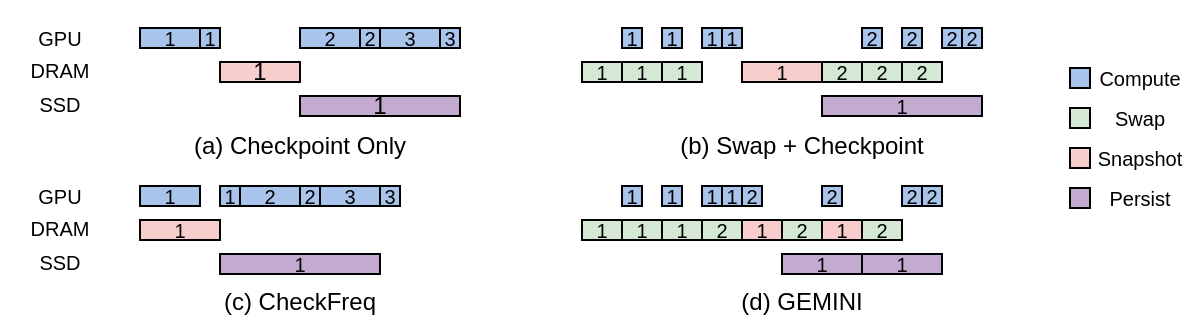 <mxfile version="24.3.1" type="github">
  <diagram name="第 1 页" id="YjYtX7tzhT0VxWiRHVgt">
    <mxGraphModel dx="973" dy="551" grid="1" gridSize="10" guides="1" tooltips="1" connect="1" arrows="1" fold="1" page="1" pageScale="1" pageWidth="827" pageHeight="1169" math="0" shadow="0">
      <root>
        <mxCell id="0" />
        <mxCell id="1" parent="0" />
        <mxCell id="TYUrHjqnXfX_sGZVkUdi-1" value="&lt;p style=&quot;line-height: 100%;&quot;&gt;&lt;font style=&quot;font-size: 10px;&quot;&gt;1&lt;/font&gt;&lt;/p&gt;" style="whiteSpace=wrap;html=1;fillColor=#A9C4EB;" parent="1" vertex="1">
          <mxGeometry x="98" y="140" width="30" height="10" as="geometry" />
        </mxCell>
        <mxCell id="TYUrHjqnXfX_sGZVkUdi-2" value="1" style="whiteSpace=wrap;html=1;fillColor=#C3ABD0;" parent="1" vertex="1">
          <mxGeometry x="178" y="174" width="80" height="10" as="geometry" />
        </mxCell>
        <mxCell id="TYUrHjqnXfX_sGZVkUdi-4" value="1" style="whiteSpace=wrap;html=1;fillColor=#F8CECC;" parent="1" vertex="1">
          <mxGeometry x="138" y="157" width="40" height="10" as="geometry" />
        </mxCell>
        <mxCell id="TYUrHjqnXfX_sGZVkUdi-8" value="" style="whiteSpace=wrap;html=1;aspect=fixed;fillColor=#A9C4EB;" parent="1" vertex="1">
          <mxGeometry x="563" y="160" width="10" height="10" as="geometry" />
        </mxCell>
        <mxCell id="TYUrHjqnXfX_sGZVkUdi-9" value="" style="whiteSpace=wrap;html=1;aspect=fixed;fillColor=#F8CECC;" parent="1" vertex="1">
          <mxGeometry x="563" y="200" width="10" height="10" as="geometry" />
        </mxCell>
        <mxCell id="TYUrHjqnXfX_sGZVkUdi-10" value="" style="whiteSpace=wrap;html=1;aspect=fixed;fillColor=#D5E8D4;" parent="1" vertex="1">
          <mxGeometry x="563" y="180" width="10" height="10" as="geometry" />
        </mxCell>
        <mxCell id="TYUrHjqnXfX_sGZVkUdi-11" value="" style="whiteSpace=wrap;html=1;aspect=fixed;fillColor=#C3ABD0;" parent="1" vertex="1">
          <mxGeometry x="563" y="220" width="10" height="10" as="geometry" />
        </mxCell>
        <mxCell id="TYUrHjqnXfX_sGZVkUdi-12" value="&lt;font style=&quot;font-size: 10px;&quot;&gt;Compute&lt;/font&gt;" style="text;html=1;align=center;verticalAlign=middle;whiteSpace=wrap;rounded=0;" parent="1" vertex="1">
          <mxGeometry x="573" y="160" width="50" height="10" as="geometry" />
        </mxCell>
        <mxCell id="TYUrHjqnXfX_sGZVkUdi-13" value="&lt;font style=&quot;font-size: 10px;&quot;&gt;Swap&lt;/font&gt;" style="text;html=1;align=center;verticalAlign=middle;whiteSpace=wrap;rounded=0;" parent="1" vertex="1">
          <mxGeometry x="573" y="180" width="50" height="10" as="geometry" />
        </mxCell>
        <mxCell id="TYUrHjqnXfX_sGZVkUdi-14" value="&lt;span style=&quot;font-size: 10px;&quot;&gt;Snapshot&lt;/span&gt;" style="text;html=1;align=center;verticalAlign=middle;whiteSpace=wrap;rounded=0;" parent="1" vertex="1">
          <mxGeometry x="573" y="200" width="50" height="10" as="geometry" />
        </mxCell>
        <mxCell id="TYUrHjqnXfX_sGZVkUdi-15" value="&lt;font style=&quot;font-size: 10px;&quot;&gt;Persist&lt;/font&gt;" style="text;html=1;align=center;verticalAlign=middle;whiteSpace=wrap;rounded=0;" parent="1" vertex="1">
          <mxGeometry x="573" y="220" width="50" height="10" as="geometry" />
        </mxCell>
        <mxCell id="TYUrHjqnXfX_sGZVkUdi-16" value="&lt;p style=&quot;line-height: 100%;&quot;&gt;&lt;font style=&quot;font-size: 10px;&quot;&gt;1&lt;/font&gt;&lt;/p&gt;" style="whiteSpace=wrap;html=1;fillColor=#A9C4EB;" parent="1" vertex="1">
          <mxGeometry x="128" y="140" width="10" height="10" as="geometry" />
        </mxCell>
        <mxCell id="TYUrHjqnXfX_sGZVkUdi-17" value="&lt;p style=&quot;line-height: 100%;&quot;&gt;&lt;font style=&quot;font-size: 10px;&quot;&gt;2&lt;/font&gt;&lt;/p&gt;" style="whiteSpace=wrap;html=1;fillColor=#A9C4EB;" parent="1" vertex="1">
          <mxGeometry x="178" y="140" width="30" height="10" as="geometry" />
        </mxCell>
        <mxCell id="TYUrHjqnXfX_sGZVkUdi-18" value="&lt;p style=&quot;line-height: 100%;&quot;&gt;&lt;font style=&quot;font-size: 10px;&quot;&gt;2&lt;/font&gt;&lt;/p&gt;" style="whiteSpace=wrap;html=1;fillColor=#A9C4EB;" parent="1" vertex="1">
          <mxGeometry x="208" y="140" width="10" height="10" as="geometry" />
        </mxCell>
        <mxCell id="TYUrHjqnXfX_sGZVkUdi-40" value="&lt;p style=&quot;line-height: 100%;&quot;&gt;&lt;font style=&quot;font-size: 10px;&quot;&gt;3&lt;/font&gt;&lt;/p&gt;" style="whiteSpace=wrap;html=1;fillColor=#A9C4EB;" parent="1" vertex="1">
          <mxGeometry x="218" y="140" width="30" height="10" as="geometry" />
        </mxCell>
        <mxCell id="TYUrHjqnXfX_sGZVkUdi-41" value="&lt;p style=&quot;line-height: 100%;&quot;&gt;&lt;font style=&quot;font-size: 10px;&quot;&gt;3&lt;/font&gt;&lt;/p&gt;" style="whiteSpace=wrap;html=1;fillColor=#A9C4EB;" parent="1" vertex="1">
          <mxGeometry x="248" y="140" width="10" height="10" as="geometry" />
        </mxCell>
        <mxCell id="TYUrHjqnXfX_sGZVkUdi-56" value="(a) Checkpoint Only" style="text;html=1;align=center;verticalAlign=middle;whiteSpace=wrap;rounded=0;" parent="1" vertex="1">
          <mxGeometry x="113" y="184" width="130" height="30" as="geometry" />
        </mxCell>
        <mxCell id="TYUrHjqnXfX_sGZVkUdi-65" value="(b) Swap + Checkpoint" style="text;html=1;align=center;verticalAlign=middle;whiteSpace=wrap;rounded=0;" parent="1" vertex="1">
          <mxGeometry x="364" y="184" width="130" height="30" as="geometry" />
        </mxCell>
        <mxCell id="TYUrHjqnXfX_sGZVkUdi-71" value="&lt;font style=&quot;font-size: 10px;&quot;&gt;GPU&lt;/font&gt;" style="text;html=1;align=center;verticalAlign=middle;whiteSpace=wrap;rounded=0;" parent="1" vertex="1">
          <mxGeometry x="28" y="140" width="60" height="10" as="geometry" />
        </mxCell>
        <mxCell id="TYUrHjqnXfX_sGZVkUdi-72" value="&lt;font style=&quot;font-size: 10px;&quot;&gt;DRAM&lt;/font&gt;" style="text;html=1;align=center;verticalAlign=middle;whiteSpace=wrap;rounded=0;" parent="1" vertex="1">
          <mxGeometry x="28" y="155" width="60" height="11" as="geometry" />
        </mxCell>
        <mxCell id="TYUrHjqnXfX_sGZVkUdi-73" value="&lt;font style=&quot;font-size: 10px;&quot;&gt;SSD&lt;/font&gt;" style="text;html=1;align=center;verticalAlign=middle;whiteSpace=wrap;rounded=0;" parent="1" vertex="1">
          <mxGeometry x="28" y="173" width="60" height="9" as="geometry" />
        </mxCell>
        <mxCell id="TYUrHjqnXfX_sGZVkUdi-77" value="(c) CheckFreq" style="text;html=1;align=center;verticalAlign=middle;whiteSpace=wrap;rounded=0;" parent="1" vertex="1">
          <mxGeometry x="113" y="262" width="130" height="30" as="geometry" />
        </mxCell>
        <mxCell id="TYUrHjqnXfX_sGZVkUdi-78" value="(d) GEMINI" style="text;html=1;align=center;verticalAlign=middle;whiteSpace=wrap;rounded=0;" parent="1" vertex="1">
          <mxGeometry x="364" y="262" width="130" height="30" as="geometry" />
        </mxCell>
        <mxCell id="TYUrHjqnXfX_sGZVkUdi-81" value="&lt;font style=&quot;font-size: 10px;&quot;&gt;1&lt;/font&gt;" style="whiteSpace=wrap;html=1;fillColor=#F8CECC;fontSize=10;" parent="1" vertex="1">
          <mxGeometry x="399" y="236" width="20" height="10" as="geometry" />
        </mxCell>
        <mxCell id="TYUrHjqnXfX_sGZVkUdi-90" value="&lt;span style=&quot;font-size: 10px;&quot;&gt;1&lt;/span&gt;" style="whiteSpace=wrap;html=1;fillColor=#D5E8D4;fontSize=10;" parent="1" vertex="1">
          <mxGeometry x="319" y="236" width="20" height="10" as="geometry" />
        </mxCell>
        <mxCell id="TYUrHjqnXfX_sGZVkUdi-91" value="&lt;span style=&quot;font-size: 10px;&quot;&gt;1&lt;/span&gt;" style="whiteSpace=wrap;html=1;fillColor=#D5E8D4;fontSize=10;" parent="1" vertex="1">
          <mxGeometry x="339" y="236" width="20" height="10" as="geometry" />
        </mxCell>
        <mxCell id="TYUrHjqnXfX_sGZVkUdi-98" value="&lt;p style=&quot;line-height: 100%; font-size: 10px;&quot;&gt;&lt;font style=&quot;font-size: 10px;&quot;&gt;1&lt;/font&gt;&lt;/p&gt;" style="whiteSpace=wrap;html=1;fillColor=#A9C4EB;fontSize=10;" parent="1" vertex="1">
          <mxGeometry x="98" y="219" width="30" height="10" as="geometry" />
        </mxCell>
        <mxCell id="TYUrHjqnXfX_sGZVkUdi-99" value="1" style="whiteSpace=wrap;html=1;fillColor=#C3ABD0;fontSize=10;" parent="1" vertex="1">
          <mxGeometry x="138" y="253" width="80" height="10" as="geometry" />
        </mxCell>
        <mxCell id="TYUrHjqnXfX_sGZVkUdi-100" value="1" style="whiteSpace=wrap;html=1;fillColor=#F8CECC;fontSize=10;" parent="1" vertex="1">
          <mxGeometry x="98" y="236" width="40" height="10" as="geometry" />
        </mxCell>
        <mxCell id="TYUrHjqnXfX_sGZVkUdi-101" value="&lt;p style=&quot;line-height: 100%; font-size: 10px;&quot;&gt;&lt;font style=&quot;font-size: 10px;&quot;&gt;1&lt;/font&gt;&lt;/p&gt;" style="whiteSpace=wrap;html=1;fillColor=#A9C4EB;fontSize=10;" parent="1" vertex="1">
          <mxGeometry x="138" y="219" width="10" height="10" as="geometry" />
        </mxCell>
        <mxCell id="TYUrHjqnXfX_sGZVkUdi-102" value="&lt;p style=&quot;line-height: 100%; font-size: 10px;&quot;&gt;&lt;font style=&quot;font-size: 10px;&quot;&gt;2&lt;/font&gt;&lt;/p&gt;" style="whiteSpace=wrap;html=1;fillColor=#A9C4EB;fontSize=10;" parent="1" vertex="1">
          <mxGeometry x="148" y="219" width="30" height="10" as="geometry" />
        </mxCell>
        <mxCell id="TYUrHjqnXfX_sGZVkUdi-103" value="&lt;p style=&quot;line-height: 100%; font-size: 10px;&quot;&gt;&lt;font style=&quot;font-size: 10px;&quot;&gt;2&lt;/font&gt;&lt;/p&gt;" style="whiteSpace=wrap;html=1;fillColor=#A9C4EB;fontSize=10;" parent="1" vertex="1">
          <mxGeometry x="178" y="219" width="10" height="10" as="geometry" />
        </mxCell>
        <mxCell id="TYUrHjqnXfX_sGZVkUdi-104" value="&lt;p style=&quot;line-height: 100%; font-size: 10px;&quot;&gt;&lt;font style=&quot;font-size: 10px;&quot;&gt;3&lt;/font&gt;&lt;/p&gt;" style="whiteSpace=wrap;html=1;fillColor=#A9C4EB;fontSize=10;" parent="1" vertex="1">
          <mxGeometry x="188" y="219" width="30" height="10" as="geometry" />
        </mxCell>
        <mxCell id="TYUrHjqnXfX_sGZVkUdi-105" value="&lt;p style=&quot;line-height: 100%; font-size: 10px;&quot;&gt;&lt;font style=&quot;font-size: 10px;&quot;&gt;3&lt;/font&gt;&lt;/p&gt;" style="whiteSpace=wrap;html=1;fillColor=#A9C4EB;fontSize=10;" parent="1" vertex="1">
          <mxGeometry x="218" y="219" width="10" height="10" as="geometry" />
        </mxCell>
        <mxCell id="TYUrHjqnXfX_sGZVkUdi-110" value="&lt;p style=&quot;line-height: 100%; font-size: 10px;&quot;&gt;&lt;font style=&quot;font-size: 10px;&quot;&gt;1&lt;/font&gt;&lt;/p&gt;" style="whiteSpace=wrap;html=1;fillColor=#A9C4EB;fontSize=10;" parent="1" vertex="1">
          <mxGeometry x="339" y="140" width="10" height="10" as="geometry" />
        </mxCell>
        <mxCell id="TYUrHjqnXfX_sGZVkUdi-111" value="&lt;p style=&quot;line-height: 100%; font-size: 10px;&quot;&gt;&lt;font style=&quot;font-size: 10px;&quot;&gt;1&lt;/font&gt;&lt;/p&gt;" style="whiteSpace=wrap;html=1;fillColor=#A9C4EB;fontSize=10;" parent="1" vertex="1">
          <mxGeometry x="359" y="140" width="10" height="10" as="geometry" />
        </mxCell>
        <mxCell id="TYUrHjqnXfX_sGZVkUdi-112" value="&lt;p style=&quot;line-height: 100%; font-size: 10px;&quot;&gt;&lt;font style=&quot;font-size: 10px;&quot;&gt;1&lt;/font&gt;&lt;/p&gt;" style="whiteSpace=wrap;html=1;fillColor=#A9C4EB;fontSize=10;" parent="1" vertex="1">
          <mxGeometry x="379" y="140" width="10" height="10" as="geometry" />
        </mxCell>
        <mxCell id="TYUrHjqnXfX_sGZVkUdi-113" value="&lt;p style=&quot;line-height: 100%; font-size: 10px;&quot;&gt;&lt;font style=&quot;font-size: 10px;&quot;&gt;1&lt;/font&gt;&lt;/p&gt;" style="whiteSpace=wrap;html=1;fillColor=#A9C4EB;fontSize=10;" parent="1" vertex="1">
          <mxGeometry x="389" y="140" width="10" height="10" as="geometry" />
        </mxCell>
        <mxCell id="TYUrHjqnXfX_sGZVkUdi-122" value="&lt;p style=&quot;line-height: 100%; font-size: 10px;&quot;&gt;&lt;font style=&quot;font-size: 10px;&quot;&gt;1&lt;/font&gt;&lt;/p&gt;" style="whiteSpace=wrap;html=1;fillColor=#D5E8D4;fontSize=10;" parent="1" vertex="1">
          <mxGeometry x="319" y="157" width="20" height="10" as="geometry" />
        </mxCell>
        <mxCell id="TYUrHjqnXfX_sGZVkUdi-123" value="&lt;p style=&quot;line-height: 100%; font-size: 10px;&quot;&gt;&lt;font style=&quot;font-size: 10px;&quot;&gt;1&lt;/font&gt;&lt;/p&gt;" style="whiteSpace=wrap;html=1;fillColor=#D5E8D4;fontSize=10;" parent="1" vertex="1">
          <mxGeometry x="339" y="157" width="20" height="10" as="geometry" />
        </mxCell>
        <mxCell id="TYUrHjqnXfX_sGZVkUdi-124" value="&lt;p style=&quot;line-height: 100%; font-size: 10px;&quot;&gt;&lt;font style=&quot;font-size: 10px;&quot;&gt;1&lt;/font&gt;&lt;/p&gt;" style="whiteSpace=wrap;html=1;fillColor=#D5E8D4;fontSize=10;" parent="1" vertex="1">
          <mxGeometry x="359" y="157" width="20" height="10" as="geometry" />
        </mxCell>
        <mxCell id="TYUrHjqnXfX_sGZVkUdi-136" value="&lt;span style=&quot;font-size: 10px;&quot;&gt;1&lt;/span&gt;" style="whiteSpace=wrap;html=1;fillColor=#D5E8D4;fontSize=10;" parent="1" vertex="1">
          <mxGeometry x="359" y="236" width="20" height="10" as="geometry" />
        </mxCell>
        <mxCell id="TYUrHjqnXfX_sGZVkUdi-138" value="&lt;font style=&quot;font-size: 10px;&quot;&gt;1&lt;/font&gt;" style="whiteSpace=wrap;html=1;fillColor=#F8CECC;fontSize=10;" parent="1" vertex="1">
          <mxGeometry x="439" y="236" width="20" height="10" as="geometry" />
        </mxCell>
        <mxCell id="TYUrHjqnXfX_sGZVkUdi-140" value="&lt;p style=&quot;line-height: 100%; font-size: 10px;&quot;&gt;&lt;font style=&quot;font-size: 10px;&quot;&gt;1&lt;/font&gt;&lt;/p&gt;" style="whiteSpace=wrap;html=1;fillColor=#A9C4EB;fontSize=10;" parent="1" vertex="1">
          <mxGeometry x="339" y="219" width="10" height="10" as="geometry" />
        </mxCell>
        <mxCell id="TYUrHjqnXfX_sGZVkUdi-141" value="&lt;p style=&quot;line-height: 100%; font-size: 10px;&quot;&gt;&lt;font style=&quot;font-size: 10px;&quot;&gt;1&lt;/font&gt;&lt;/p&gt;" style="whiteSpace=wrap;html=1;fillColor=#A9C4EB;fontSize=10;" parent="1" vertex="1">
          <mxGeometry x="359" y="219" width="10" height="10" as="geometry" />
        </mxCell>
        <mxCell id="TYUrHjqnXfX_sGZVkUdi-142" value="&lt;p style=&quot;line-height: 100%; font-size: 10px;&quot;&gt;&lt;font style=&quot;font-size: 10px;&quot;&gt;1&lt;/font&gt;&lt;/p&gt;" style="whiteSpace=wrap;html=1;fillColor=#A9C4EB;fontSize=10;" parent="1" vertex="1">
          <mxGeometry x="379" y="219" width="10" height="10" as="geometry" />
        </mxCell>
        <mxCell id="TYUrHjqnXfX_sGZVkUdi-143" value="&lt;p style=&quot;line-height: 100%; font-size: 10px;&quot;&gt;&lt;font style=&quot;font-size: 10px;&quot;&gt;1&lt;/font&gt;&lt;/p&gt;" style="whiteSpace=wrap;html=1;fillColor=#A9C4EB;fontSize=10;" parent="1" vertex="1">
          <mxGeometry x="389" y="219" width="10" height="10" as="geometry" />
        </mxCell>
        <mxCell id="TYUrHjqnXfX_sGZVkUdi-144" value="1" style="whiteSpace=wrap;html=1;fillColor=#F8CECC;fontSize=10;" parent="1" vertex="1">
          <mxGeometry x="399" y="157" width="40" height="10" as="geometry" />
        </mxCell>
        <mxCell id="TYUrHjqnXfX_sGZVkUdi-156" value="1" style="whiteSpace=wrap;html=1;fillColor=#C3ABD0;fontSize=10;" parent="1" vertex="1">
          <mxGeometry x="419" y="253" width="40" height="10" as="geometry" />
        </mxCell>
        <mxCell id="TYUrHjqnXfX_sGZVkUdi-157" value="1" style="whiteSpace=wrap;html=1;fillColor=#C3ABD0;fontSize=10;" parent="1" vertex="1">
          <mxGeometry x="439" y="174" width="80" height="10" as="geometry" />
        </mxCell>
        <mxCell id="TYUrHjqnXfX_sGZVkUdi-158" value="1" style="whiteSpace=wrap;html=1;fillColor=#C3ABD0;fontSize=10;" parent="1" vertex="1">
          <mxGeometry x="459" y="253" width="40" height="10" as="geometry" />
        </mxCell>
        <mxCell id="TYUrHjqnXfX_sGZVkUdi-159" value="&lt;font style=&quot;font-size: 10px;&quot;&gt;GPU&lt;/font&gt;" style="text;html=1;align=center;verticalAlign=middle;whiteSpace=wrap;rounded=0;" parent="1" vertex="1">
          <mxGeometry x="28" y="219" width="60" height="10" as="geometry" />
        </mxCell>
        <mxCell id="TYUrHjqnXfX_sGZVkUdi-160" value="&lt;font style=&quot;font-size: 10px;&quot;&gt;DRAM&lt;/font&gt;" style="text;html=1;align=center;verticalAlign=middle;whiteSpace=wrap;rounded=0;" parent="1" vertex="1">
          <mxGeometry x="28" y="234" width="60" height="11" as="geometry" />
        </mxCell>
        <mxCell id="TYUrHjqnXfX_sGZVkUdi-161" value="&lt;font style=&quot;font-size: 10px;&quot;&gt;SSD&lt;/font&gt;" style="text;html=1;align=center;verticalAlign=middle;whiteSpace=wrap;rounded=0;" parent="1" vertex="1">
          <mxGeometry x="28" y="252" width="60" height="9" as="geometry" />
        </mxCell>
        <mxCell id="TYUrHjqnXfX_sGZVkUdi-162" value="&lt;p style=&quot;line-height: 100%; font-size: 10px;&quot;&gt;&lt;font style=&quot;font-size: 10px;&quot;&gt;2&lt;/font&gt;&lt;/p&gt;" style="whiteSpace=wrap;html=1;fillColor=#A9C4EB;fontSize=10;" parent="1" vertex="1">
          <mxGeometry x="459" y="140" width="10" height="10" as="geometry" />
        </mxCell>
        <mxCell id="TYUrHjqnXfX_sGZVkUdi-163" value="&lt;p style=&quot;line-height: 100%; font-size: 10px;&quot;&gt;&lt;font style=&quot;font-size: 10px;&quot;&gt;2&lt;/font&gt;&lt;/p&gt;" style="whiteSpace=wrap;html=1;fillColor=#A9C4EB;fontSize=10;" parent="1" vertex="1">
          <mxGeometry x="479" y="140" width="10" height="10" as="geometry" />
        </mxCell>
        <mxCell id="TYUrHjqnXfX_sGZVkUdi-164" value="&lt;p style=&quot;line-height: 100%; font-size: 10px;&quot;&gt;&lt;font style=&quot;font-size: 10px;&quot;&gt;2&lt;/font&gt;&lt;/p&gt;" style="whiteSpace=wrap;html=1;fillColor=#A9C4EB;fontSize=10;" parent="1" vertex="1">
          <mxGeometry x="499" y="140" width="10" height="10" as="geometry" />
        </mxCell>
        <mxCell id="TYUrHjqnXfX_sGZVkUdi-165" value="&lt;p style=&quot;line-height: 100%; font-size: 10px;&quot;&gt;&lt;font style=&quot;font-size: 10px;&quot;&gt;2&lt;/font&gt;&lt;/p&gt;" style="whiteSpace=wrap;html=1;fillColor=#A9C4EB;fontSize=10;" parent="1" vertex="1">
          <mxGeometry x="509" y="140" width="10" height="10" as="geometry" />
        </mxCell>
        <mxCell id="TYUrHjqnXfX_sGZVkUdi-166" value="&lt;p style=&quot;line-height: 100%; font-size: 10px;&quot;&gt;&lt;font style=&quot;font-size: 10px;&quot;&gt;2&lt;/font&gt;&lt;/p&gt;" style="whiteSpace=wrap;html=1;fillColor=#D5E8D4;fontSize=10;" parent="1" vertex="1">
          <mxGeometry x="439" y="157" width="20" height="10" as="geometry" />
        </mxCell>
        <mxCell id="TYUrHjqnXfX_sGZVkUdi-167" value="2" style="whiteSpace=wrap;html=1;fillColor=#D5E8D4;fontSize=10;" parent="1" vertex="1">
          <mxGeometry x="459" y="157" width="20" height="10" as="geometry" />
        </mxCell>
        <mxCell id="TYUrHjqnXfX_sGZVkUdi-168" value="&lt;p style=&quot;line-height: 100%; font-size: 10px;&quot;&gt;&lt;font style=&quot;font-size: 10px;&quot;&gt;2&lt;/font&gt;&lt;/p&gt;" style="whiteSpace=wrap;html=1;fillColor=#D5E8D4;fontSize=10;" parent="1" vertex="1">
          <mxGeometry x="479" y="157" width="20" height="10" as="geometry" />
        </mxCell>
        <mxCell id="TYUrHjqnXfX_sGZVkUdi-170" value="&lt;span style=&quot;font-size: 10px;&quot;&gt;2&lt;/span&gt;" style="whiteSpace=wrap;html=1;fillColor=#D5E8D4;fontSize=10;" parent="1" vertex="1">
          <mxGeometry x="379" y="236" width="20" height="10" as="geometry" />
        </mxCell>
        <mxCell id="TYUrHjqnXfX_sGZVkUdi-171" value="&lt;span style=&quot;font-size: 10px;&quot;&gt;2&lt;/span&gt;" style="whiteSpace=wrap;html=1;fillColor=#D5E8D4;fontSize=10;" parent="1" vertex="1">
          <mxGeometry x="419" y="236" width="20" height="10" as="geometry" />
        </mxCell>
        <mxCell id="TYUrHjqnXfX_sGZVkUdi-172" value="&lt;span style=&quot;font-size: 10px;&quot;&gt;2&lt;/span&gt;" style="whiteSpace=wrap;html=1;fillColor=#D5E8D4;fontSize=10;" parent="1" vertex="1">
          <mxGeometry x="459" y="236" width="20" height="10" as="geometry" />
        </mxCell>
        <mxCell id="TYUrHjqnXfX_sGZVkUdi-174" value="&lt;p style=&quot;line-height: 100%; font-size: 10px;&quot;&gt;&lt;font style=&quot;font-size: 10px;&quot;&gt;2&lt;/font&gt;&lt;/p&gt;" style="whiteSpace=wrap;html=1;fillColor=#A9C4EB;fontSize=10;" parent="1" vertex="1">
          <mxGeometry x="399" y="219" width="10" height="10" as="geometry" />
        </mxCell>
        <mxCell id="TYUrHjqnXfX_sGZVkUdi-175" value="&lt;p style=&quot;line-height: 100%; font-size: 10px;&quot;&gt;&lt;font style=&quot;font-size: 10px;&quot;&gt;2&lt;/font&gt;&lt;/p&gt;" style="whiteSpace=wrap;html=1;fillColor=#A9C4EB;fontSize=10;" parent="1" vertex="1">
          <mxGeometry x="439" y="219" width="10" height="10" as="geometry" />
        </mxCell>
        <mxCell id="TYUrHjqnXfX_sGZVkUdi-176" value="&lt;p style=&quot;line-height: 100%; font-size: 10px;&quot;&gt;&lt;font style=&quot;font-size: 10px;&quot;&gt;2&lt;/font&gt;&lt;/p&gt;" style="whiteSpace=wrap;html=1;fillColor=#A9C4EB;fontSize=10;" parent="1" vertex="1">
          <mxGeometry x="479" y="219" width="10" height="10" as="geometry" />
        </mxCell>
        <mxCell id="TYUrHjqnXfX_sGZVkUdi-177" value="&lt;p style=&quot;line-height: 100%; font-size: 10px;&quot;&gt;&lt;font style=&quot;font-size: 10px;&quot;&gt;2&lt;/font&gt;&lt;/p&gt;" style="whiteSpace=wrap;html=1;fillColor=#A9C4EB;fontSize=10;" parent="1" vertex="1">
          <mxGeometry x="489" y="219" width="10" height="10" as="geometry" />
        </mxCell>
      </root>
    </mxGraphModel>
  </diagram>
</mxfile>

